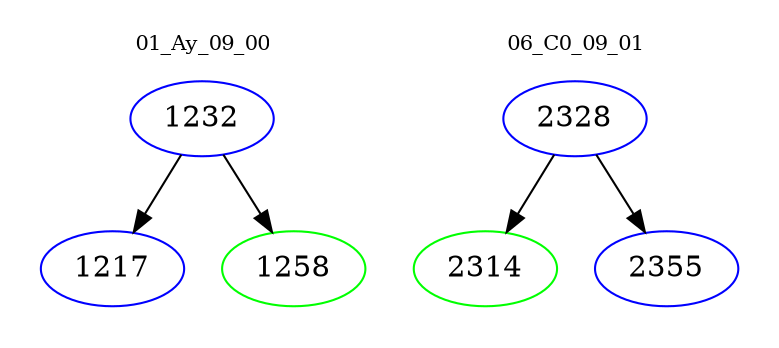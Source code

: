 digraph{
subgraph cluster_0 {
color = white
label = "01_Ay_09_00";
fontsize=10;
T0_1232 [label="1232", color="blue"]
T0_1232 -> T0_1217 [color="black"]
T0_1217 [label="1217", color="blue"]
T0_1232 -> T0_1258 [color="black"]
T0_1258 [label="1258", color="green"]
}
subgraph cluster_1 {
color = white
label = "06_C0_09_01";
fontsize=10;
T1_2328 [label="2328", color="blue"]
T1_2328 -> T1_2314 [color="black"]
T1_2314 [label="2314", color="green"]
T1_2328 -> T1_2355 [color="black"]
T1_2355 [label="2355", color="blue"]
}
}
